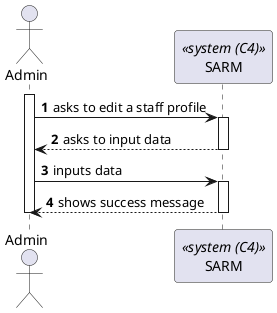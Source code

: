 @startuml process-view
autonumber

actor "Admin" as Admin
participant SARM as "SARM" <<system (C4)>>

activate Admin
    Admin -> SARM : asks to edit a staff profile
    activate SARM
        SARM --> Admin : asks to input data
    deactivate SARM
    Admin -> SARM : inputs data
    activate SARM 
        SARM --> Admin: shows success message
    deactivate SARM
deactivate Admin

@enduml